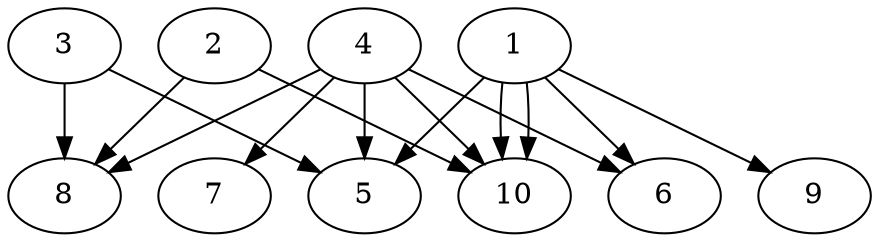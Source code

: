// DAG automatically generated by daggen at Tue Aug  6 16:21:19 2019
// ./daggen --dot -n 10 --ccr 0.3 --fat 0.7 --regular 0.5 --density 0.9 --mindata 5242880 --maxdata 52428800 
digraph G {
  1 [size="91351040", alpha="0.14", expect_size="27405312"] 
  1 -> 5 [size ="27405312"]
  1 -> 6 [size ="27405312"]
  1 -> 9 [size ="27405312"]
  1 -> 10 [size ="27405312"]
  1 -> 10 [size ="27405312"]
  2 [size="101314560", alpha="0.08", expect_size="30394368"] 
  2 -> 8 [size ="30394368"]
  2 -> 10 [size ="30394368"]
  3 [size="106567680", alpha="0.13", expect_size="31970304"] 
  3 -> 5 [size ="31970304"]
  3 -> 8 [size ="31970304"]
  4 [size="116456107", alpha="0.09", expect_size="34936832"] 
  4 -> 5 [size ="34936832"]
  4 -> 6 [size ="34936832"]
  4 -> 7 [size ="34936832"]
  4 -> 8 [size ="34936832"]
  4 -> 10 [size ="34936832"]
  5 [size="140219733", alpha="0.07", expect_size="42065920"] 
  6 [size="153047040", alpha="0.20", expect_size="45914112"] 
  7 [size="92760747", alpha="0.08", expect_size="27828224"] 
  8 [size="155405653", alpha="0.03", expect_size="46621696"] 
  9 [size="169847467", alpha="0.09", expect_size="50954240"] 
  10 [size="121156267", alpha="0.16", expect_size="36346880"] 
}
